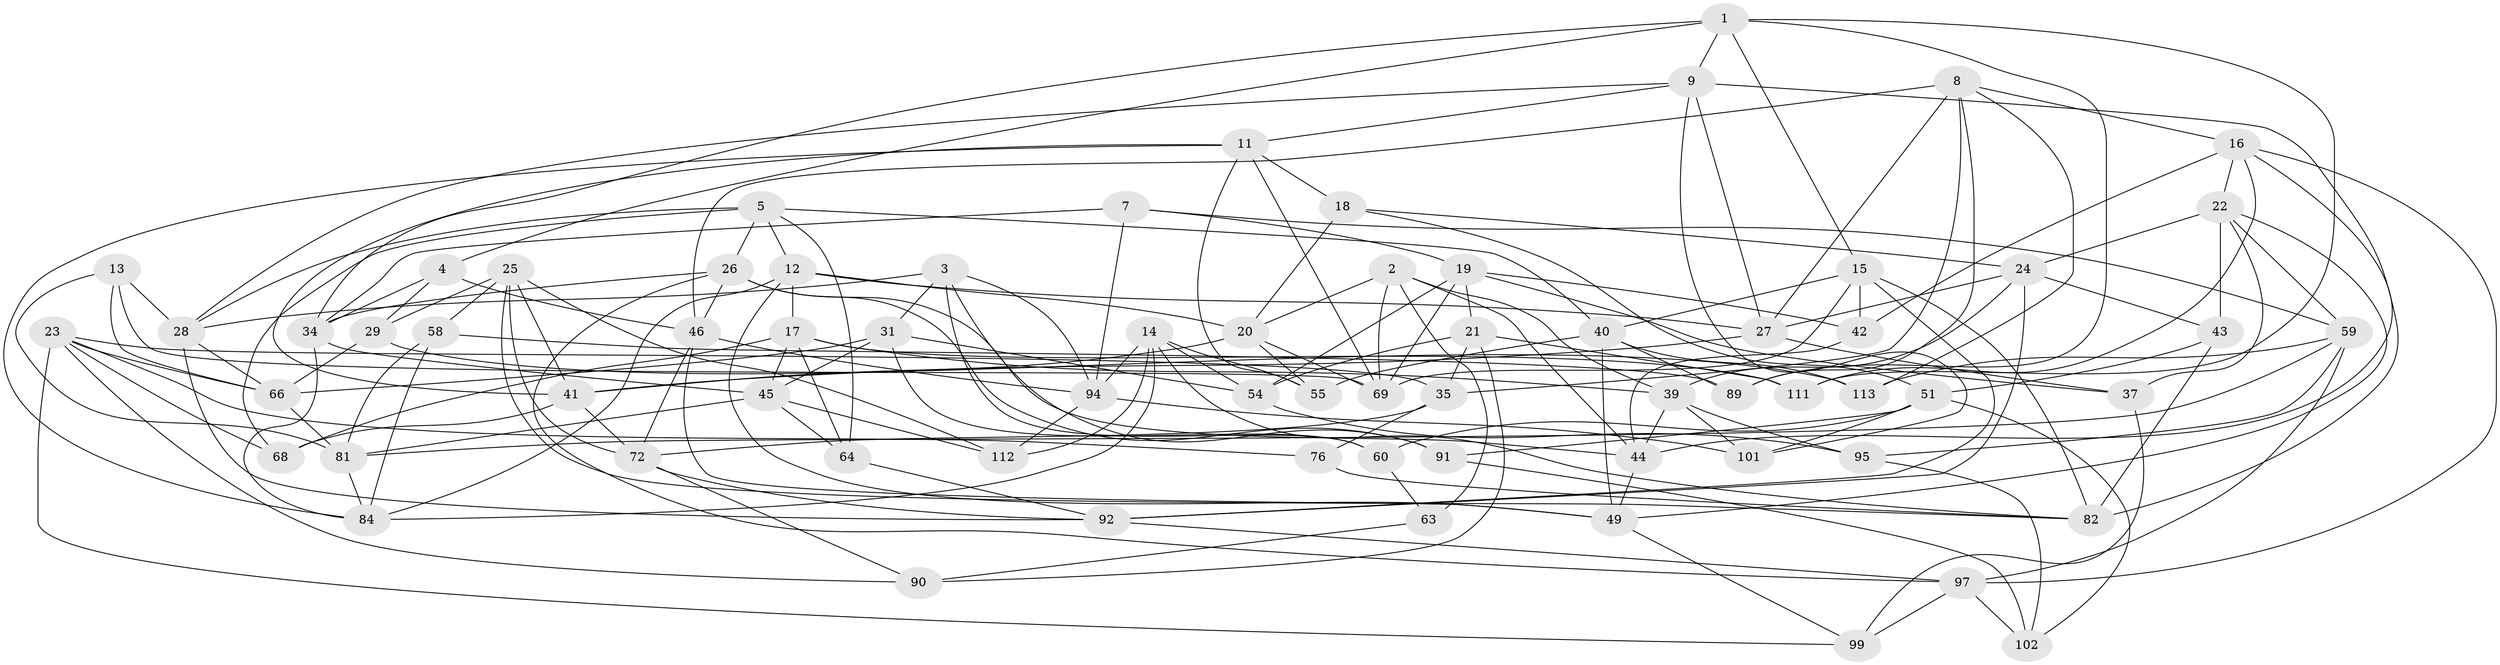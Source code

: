 // Generated by graph-tools (version 1.1) at 2025/24/03/03/25 07:24:24]
// undirected, 69 vertices, 178 edges
graph export_dot {
graph [start="1"]
  node [color=gray90,style=filled];
  1 [super="+74"];
  2 [super="+57"];
  3 [super="+6"];
  4;
  5 [super="+38"];
  7;
  8 [super="+75"];
  9 [super="+10"];
  11 [super="+83"];
  12 [super="+71"];
  13;
  14 [super="+80"];
  15 [super="+62"];
  16 [super="+85"];
  17 [super="+100"];
  18;
  19 [super="+47"];
  20 [super="+48"];
  21 [super="+30"];
  22 [super="+33"];
  23 [super="+52"];
  24 [super="+65"];
  25 [super="+32"];
  26 [super="+87"];
  27 [super="+79"];
  28 [super="+86"];
  29;
  31 [super="+106"];
  34 [super="+36"];
  35 [super="+109"];
  37;
  39 [super="+53"];
  40 [super="+50"];
  41 [super="+73"];
  42;
  43;
  44 [super="+61"];
  45 [super="+110"];
  46 [super="+70"];
  49 [super="+78"];
  51 [super="+77"];
  54 [super="+56"];
  55;
  58;
  59 [super="+96"];
  60;
  63;
  64;
  66 [super="+67"];
  68;
  69 [super="+104"];
  72 [super="+103"];
  76;
  81 [super="+105"];
  82 [super="+88"];
  84 [super="+107"];
  89;
  90;
  91;
  92 [super="+93"];
  94 [super="+98"];
  95;
  97 [super="+108"];
  99;
  101;
  102;
  111;
  112;
  113;
  1 -- 89;
  1 -- 4;
  1 -- 111;
  1 -- 15;
  1 -- 9;
  1 -- 34;
  2 -- 63 [weight=2];
  2 -- 69;
  2 -- 20;
  2 -- 44;
  2 -- 39;
  3 -- 91;
  3 -- 28;
  3 -- 60;
  3 -- 94;
  3 -- 31 [weight=2];
  4 -- 34;
  4 -- 29;
  4 -- 46;
  5 -- 40;
  5 -- 68;
  5 -- 26;
  5 -- 64;
  5 -- 28;
  5 -- 12;
  7 -- 34;
  7 -- 94;
  7 -- 59;
  7 -- 19;
  8 -- 46;
  8 -- 16;
  8 -- 35;
  8 -- 89;
  8 -- 27;
  8 -- 113;
  9 -- 27;
  9 -- 101;
  9 -- 11;
  9 -- 82;
  9 -- 28;
  11 -- 18;
  11 -- 69;
  11 -- 55;
  11 -- 84;
  11 -- 41;
  12 -- 17;
  12 -- 84;
  12 -- 27;
  12 -- 49;
  12 -- 20;
  13 -- 66;
  13 -- 28;
  13 -- 81;
  13 -- 69;
  14 -- 55;
  14 -- 82;
  14 -- 54;
  14 -- 112;
  14 -- 94;
  14 -- 84;
  15 -- 42;
  15 -- 82;
  15 -- 69;
  15 -- 40;
  15 -- 92;
  16 -- 111;
  16 -- 42;
  16 -- 44;
  16 -- 22;
  16 -- 97;
  17 -- 111;
  17 -- 64;
  17 -- 68;
  17 -- 45;
  17 -- 39;
  18 -- 24;
  18 -- 20;
  18 -- 51;
  19 -- 42;
  19 -- 69;
  19 -- 54;
  19 -- 37;
  19 -- 21;
  20 -- 69;
  20 -- 41;
  20 -- 55;
  21 -- 111;
  21 -- 54 [weight=2];
  21 -- 90;
  21 -- 35;
  22 -- 37;
  22 -- 49;
  22 -- 24;
  22 -- 43;
  22 -- 59;
  23 -- 35;
  23 -- 66;
  23 -- 90;
  23 -- 99;
  23 -- 76;
  23 -- 68;
  24 -- 39;
  24 -- 43;
  24 -- 92;
  24 -- 27;
  25 -- 41;
  25 -- 58;
  25 -- 72;
  25 -- 112;
  25 -- 82;
  25 -- 29;
  26 -- 91;
  26 -- 97;
  26 -- 34;
  26 -- 44;
  26 -- 46;
  27 -- 37;
  27 -- 41;
  28 -- 92;
  28 -- 66;
  29 -- 113;
  29 -- 66;
  31 -- 66;
  31 -- 60;
  31 -- 54;
  31 -- 45;
  34 -- 84;
  34 -- 45;
  35 -- 76 [weight=2];
  35 -- 72;
  37 -- 99;
  39 -- 44;
  39 -- 95;
  39 -- 101;
  40 -- 113;
  40 -- 89;
  40 -- 55;
  40 -- 49;
  41 -- 72;
  41 -- 68;
  42 -- 44;
  43 -- 51;
  43 -- 82;
  44 -- 49;
  45 -- 81;
  45 -- 64;
  45 -- 112;
  46 -- 94;
  46 -- 49;
  46 -- 72;
  49 -- 99;
  51 -- 91;
  51 -- 60;
  51 -- 101;
  51 -- 102;
  54 -- 95;
  58 -- 89;
  58 -- 84;
  58 -- 81;
  59 -- 81;
  59 -- 113;
  59 -- 95;
  59 -- 97;
  60 -- 63;
  63 -- 90;
  64 -- 92;
  66 -- 81;
  72 -- 90;
  72 -- 92;
  76 -- 82;
  81 -- 84;
  91 -- 102;
  92 -- 97;
  94 -- 112;
  94 -- 101;
  95 -- 102;
  97 -- 99;
  97 -- 102;
}
